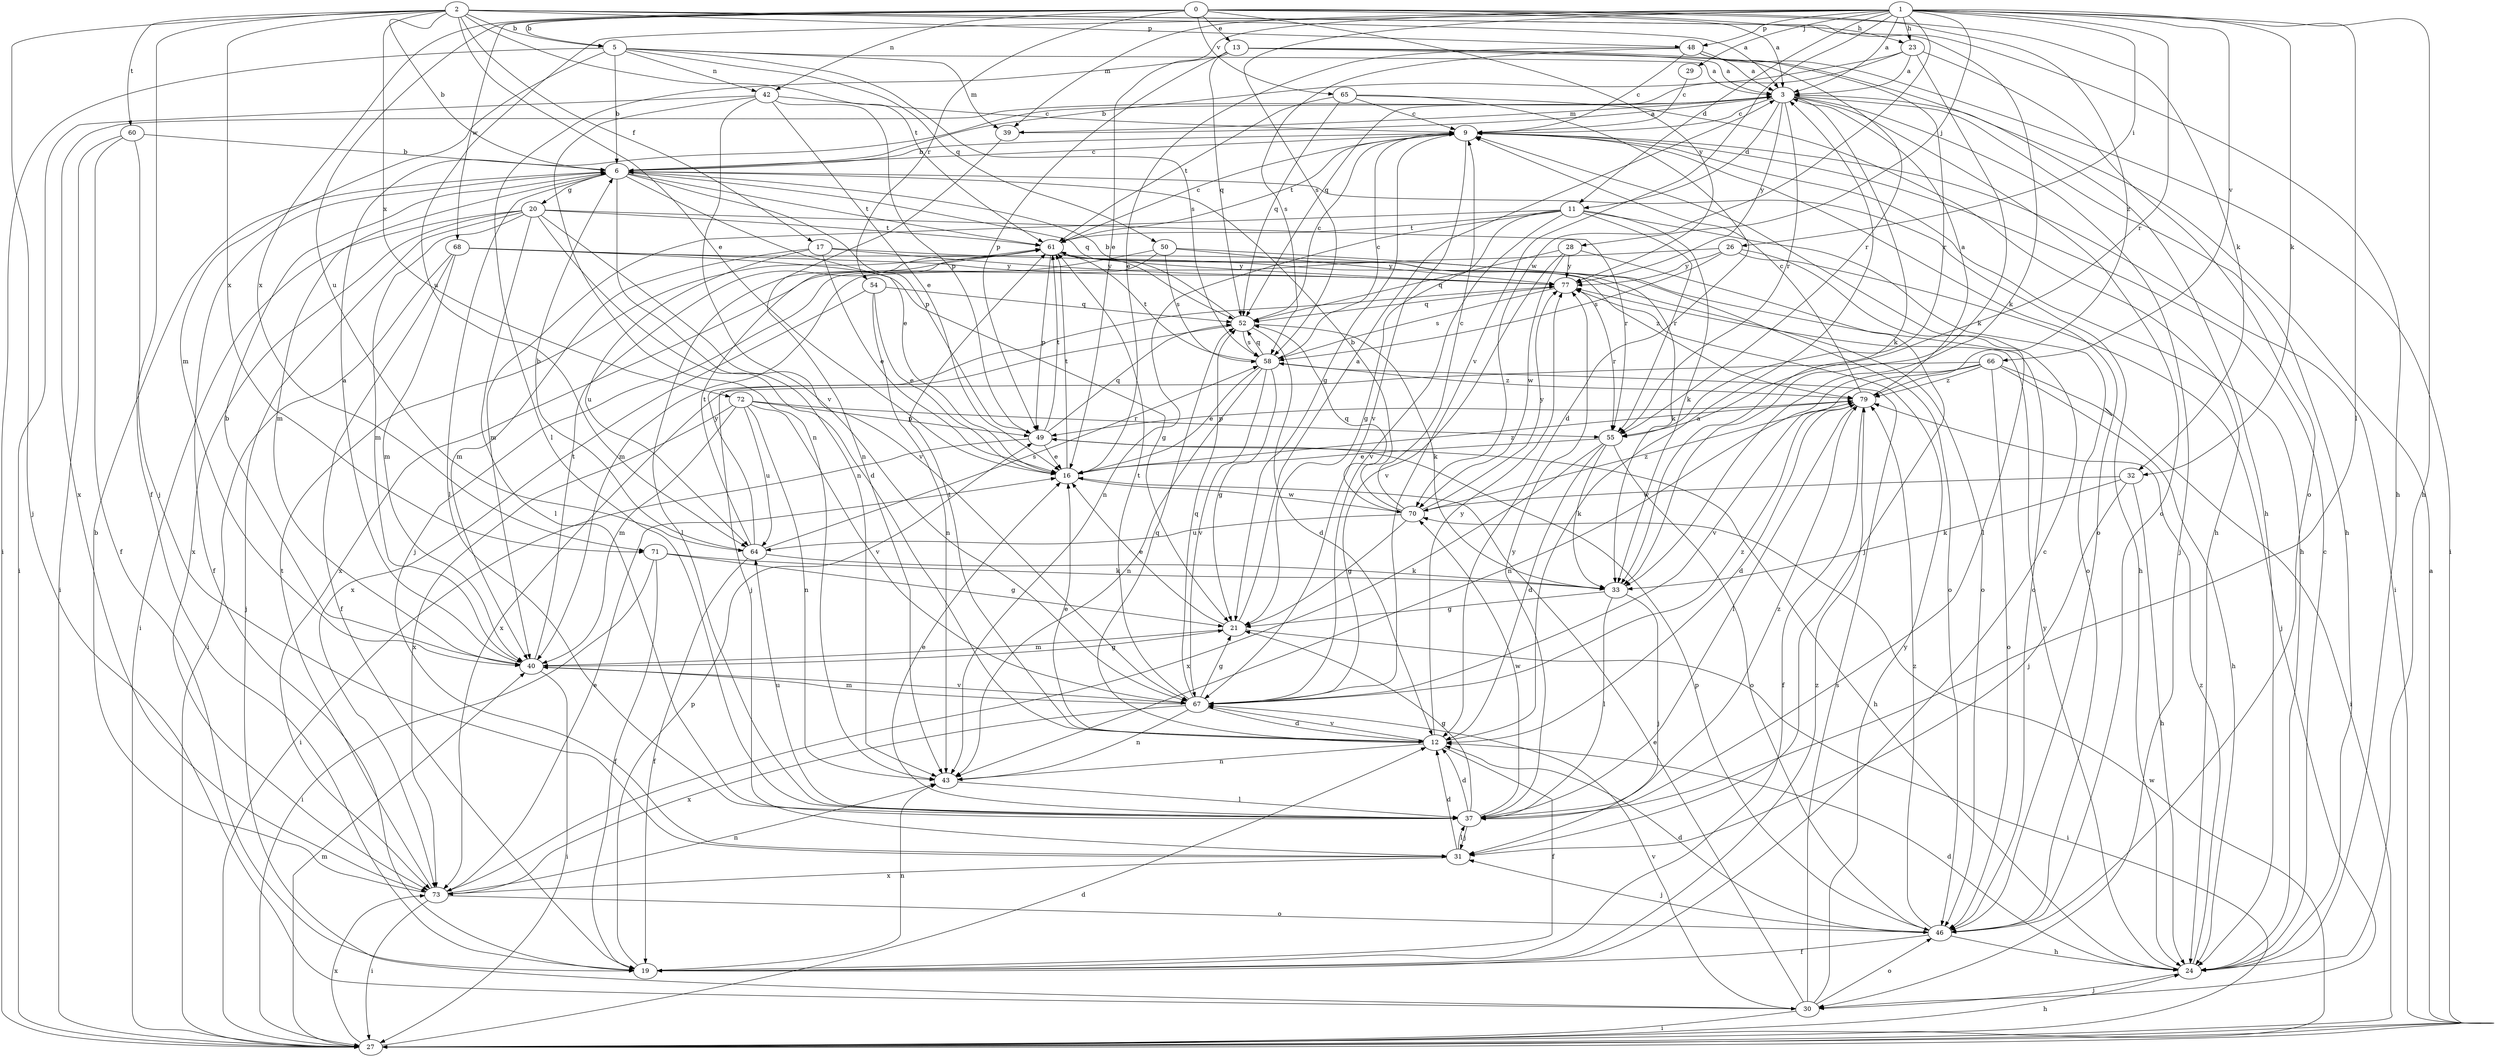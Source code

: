 strict digraph  {
0;
1;
2;
3;
5;
6;
9;
11;
12;
13;
16;
17;
19;
20;
21;
23;
24;
26;
27;
28;
29;
30;
31;
32;
33;
37;
39;
40;
42;
43;
46;
48;
49;
50;
52;
54;
55;
58;
60;
61;
64;
65;
66;
67;
68;
70;
71;
72;
73;
77;
79;
0 -> 3  [label=a];
0 -> 5  [label=b];
0 -> 13  [label=e];
0 -> 23  [label=h];
0 -> 32  [label=k];
0 -> 42  [label=n];
0 -> 54  [label=r];
0 -> 64  [label=u];
0 -> 65  [label=v];
0 -> 68  [label=w];
0 -> 71  [label=x];
0 -> 77  [label=y];
0 -> 79  [label=z];
1 -> 3  [label=a];
1 -> 11  [label=d];
1 -> 16  [label=e];
1 -> 23  [label=h];
1 -> 24  [label=h];
1 -> 26  [label=i];
1 -> 28  [label=j];
1 -> 29  [label=j];
1 -> 32  [label=k];
1 -> 37  [label=l];
1 -> 39  [label=m];
1 -> 48  [label=p];
1 -> 55  [label=r];
1 -> 58  [label=s];
1 -> 64  [label=u];
1 -> 66  [label=v];
1 -> 67  [label=v];
1 -> 70  [label=w];
2 -> 3  [label=a];
2 -> 5  [label=b];
2 -> 6  [label=b];
2 -> 16  [label=e];
2 -> 17  [label=f];
2 -> 19  [label=f];
2 -> 24  [label=h];
2 -> 30  [label=j];
2 -> 33  [label=k];
2 -> 48  [label=p];
2 -> 60  [label=t];
2 -> 61  [label=t];
2 -> 71  [label=x];
2 -> 72  [label=x];
3 -> 9  [label=c];
3 -> 11  [label=d];
3 -> 24  [label=h];
3 -> 30  [label=j];
3 -> 33  [label=k];
3 -> 39  [label=m];
3 -> 46  [label=o];
3 -> 55  [label=r];
3 -> 73  [label=x];
3 -> 77  [label=y];
5 -> 3  [label=a];
5 -> 6  [label=b];
5 -> 27  [label=i];
5 -> 39  [label=m];
5 -> 40  [label=m];
5 -> 42  [label=n];
5 -> 50  [label=q];
5 -> 58  [label=s];
6 -> 9  [label=c];
6 -> 16  [label=e];
6 -> 19  [label=f];
6 -> 20  [label=g];
6 -> 24  [label=h];
6 -> 37  [label=l];
6 -> 40  [label=m];
6 -> 43  [label=n];
6 -> 49  [label=p];
6 -> 52  [label=q];
6 -> 61  [label=t];
9 -> 6  [label=b];
9 -> 21  [label=g];
9 -> 24  [label=h];
9 -> 27  [label=i];
9 -> 46  [label=o];
9 -> 61  [label=t];
9 -> 67  [label=v];
11 -> 21  [label=g];
11 -> 33  [label=k];
11 -> 40  [label=m];
11 -> 43  [label=n];
11 -> 46  [label=o];
11 -> 55  [label=r];
11 -> 61  [label=t];
11 -> 67  [label=v];
12 -> 3  [label=a];
12 -> 16  [label=e];
12 -> 19  [label=f];
12 -> 43  [label=n];
12 -> 52  [label=q];
12 -> 61  [label=t];
12 -> 67  [label=v];
12 -> 77  [label=y];
13 -> 3  [label=a];
13 -> 24  [label=h];
13 -> 37  [label=l];
13 -> 49  [label=p];
13 -> 52  [label=q];
13 -> 55  [label=r];
16 -> 61  [label=t];
16 -> 70  [label=w];
16 -> 79  [label=z];
17 -> 16  [label=e];
17 -> 40  [label=m];
17 -> 64  [label=u];
17 -> 77  [label=y];
17 -> 79  [label=z];
19 -> 9  [label=c];
19 -> 43  [label=n];
19 -> 49  [label=p];
19 -> 79  [label=z];
20 -> 12  [label=d];
20 -> 27  [label=i];
20 -> 30  [label=j];
20 -> 37  [label=l];
20 -> 40  [label=m];
20 -> 55  [label=r];
20 -> 61  [label=t];
20 -> 67  [label=v];
20 -> 73  [label=x];
21 -> 3  [label=a];
21 -> 16  [label=e];
21 -> 27  [label=i];
21 -> 40  [label=m];
23 -> 3  [label=a];
23 -> 6  [label=b];
23 -> 33  [label=k];
23 -> 46  [label=o];
23 -> 52  [label=q];
24 -> 9  [label=c];
24 -> 12  [label=d];
24 -> 30  [label=j];
24 -> 77  [label=y];
24 -> 79  [label=z];
26 -> 30  [label=j];
26 -> 37  [label=l];
26 -> 40  [label=m];
26 -> 58  [label=s];
26 -> 77  [label=y];
27 -> 3  [label=a];
27 -> 12  [label=d];
27 -> 24  [label=h];
27 -> 40  [label=m];
27 -> 70  [label=w];
27 -> 73  [label=x];
28 -> 31  [label=j];
28 -> 52  [label=q];
28 -> 67  [label=v];
28 -> 70  [label=w];
28 -> 77  [label=y];
29 -> 9  [label=c];
30 -> 16  [label=e];
30 -> 27  [label=i];
30 -> 46  [label=o];
30 -> 58  [label=s];
30 -> 67  [label=v];
30 -> 77  [label=y];
31 -> 12  [label=d];
31 -> 37  [label=l];
31 -> 73  [label=x];
32 -> 24  [label=h];
32 -> 31  [label=j];
32 -> 33  [label=k];
32 -> 70  [label=w];
33 -> 21  [label=g];
33 -> 31  [label=j];
33 -> 37  [label=l];
37 -> 12  [label=d];
37 -> 16  [label=e];
37 -> 21  [label=g];
37 -> 31  [label=j];
37 -> 64  [label=u];
37 -> 70  [label=w];
37 -> 77  [label=y];
37 -> 79  [label=z];
39 -> 3  [label=a];
39 -> 43  [label=n];
40 -> 3  [label=a];
40 -> 6  [label=b];
40 -> 21  [label=g];
40 -> 27  [label=i];
40 -> 61  [label=t];
40 -> 67  [label=v];
42 -> 9  [label=c];
42 -> 16  [label=e];
42 -> 27  [label=i];
42 -> 43  [label=n];
42 -> 49  [label=p];
42 -> 67  [label=v];
43 -> 37  [label=l];
46 -> 12  [label=d];
46 -> 19  [label=f];
46 -> 24  [label=h];
46 -> 31  [label=j];
46 -> 49  [label=p];
46 -> 79  [label=z];
48 -> 3  [label=a];
48 -> 9  [label=c];
48 -> 16  [label=e];
48 -> 27  [label=i];
48 -> 55  [label=r];
48 -> 58  [label=s];
49 -> 16  [label=e];
49 -> 24  [label=h];
49 -> 27  [label=i];
49 -> 52  [label=q];
49 -> 61  [label=t];
50 -> 31  [label=j];
50 -> 46  [label=o];
50 -> 58  [label=s];
50 -> 73  [label=x];
50 -> 77  [label=y];
52 -> 6  [label=b];
52 -> 9  [label=c];
52 -> 12  [label=d];
52 -> 31  [label=j];
52 -> 33  [label=k];
52 -> 58  [label=s];
54 -> 16  [label=e];
54 -> 43  [label=n];
54 -> 52  [label=q];
54 -> 73  [label=x];
55 -> 12  [label=d];
55 -> 16  [label=e];
55 -> 33  [label=k];
55 -> 46  [label=o];
55 -> 73  [label=x];
58 -> 9  [label=c];
58 -> 16  [label=e];
58 -> 21  [label=g];
58 -> 43  [label=n];
58 -> 52  [label=q];
58 -> 61  [label=t];
58 -> 67  [label=v];
58 -> 79  [label=z];
60 -> 6  [label=b];
60 -> 19  [label=f];
60 -> 27  [label=i];
60 -> 31  [label=j];
61 -> 9  [label=c];
61 -> 33  [label=k];
61 -> 37  [label=l];
61 -> 46  [label=o];
61 -> 49  [label=p];
61 -> 77  [label=y];
64 -> 6  [label=b];
64 -> 19  [label=f];
64 -> 33  [label=k];
64 -> 58  [label=s];
64 -> 61  [label=t];
64 -> 77  [label=y];
65 -> 9  [label=c];
65 -> 12  [label=d];
65 -> 24  [label=h];
65 -> 52  [label=q];
65 -> 61  [label=t];
66 -> 24  [label=h];
66 -> 27  [label=i];
66 -> 43  [label=n];
66 -> 46  [label=o];
66 -> 67  [label=v];
66 -> 73  [label=x];
66 -> 79  [label=z];
67 -> 12  [label=d];
67 -> 21  [label=g];
67 -> 40  [label=m];
67 -> 43  [label=n];
67 -> 52  [label=q];
67 -> 61  [label=t];
67 -> 73  [label=x];
67 -> 79  [label=z];
68 -> 19  [label=f];
68 -> 21  [label=g];
68 -> 27  [label=i];
68 -> 40  [label=m];
68 -> 46  [label=o];
68 -> 77  [label=y];
70 -> 6  [label=b];
70 -> 9  [label=c];
70 -> 21  [label=g];
70 -> 52  [label=q];
70 -> 64  [label=u];
70 -> 77  [label=y];
70 -> 79  [label=z];
71 -> 19  [label=f];
71 -> 21  [label=g];
71 -> 27  [label=i];
71 -> 33  [label=k];
72 -> 40  [label=m];
72 -> 43  [label=n];
72 -> 49  [label=p];
72 -> 55  [label=r];
72 -> 64  [label=u];
72 -> 67  [label=v];
72 -> 73  [label=x];
73 -> 6  [label=b];
73 -> 16  [label=e];
73 -> 27  [label=i];
73 -> 43  [label=n];
73 -> 46  [label=o];
73 -> 61  [label=t];
77 -> 52  [label=q];
77 -> 55  [label=r];
77 -> 58  [label=s];
79 -> 3  [label=a];
79 -> 9  [label=c];
79 -> 12  [label=d];
79 -> 19  [label=f];
79 -> 37  [label=l];
79 -> 49  [label=p];
}
